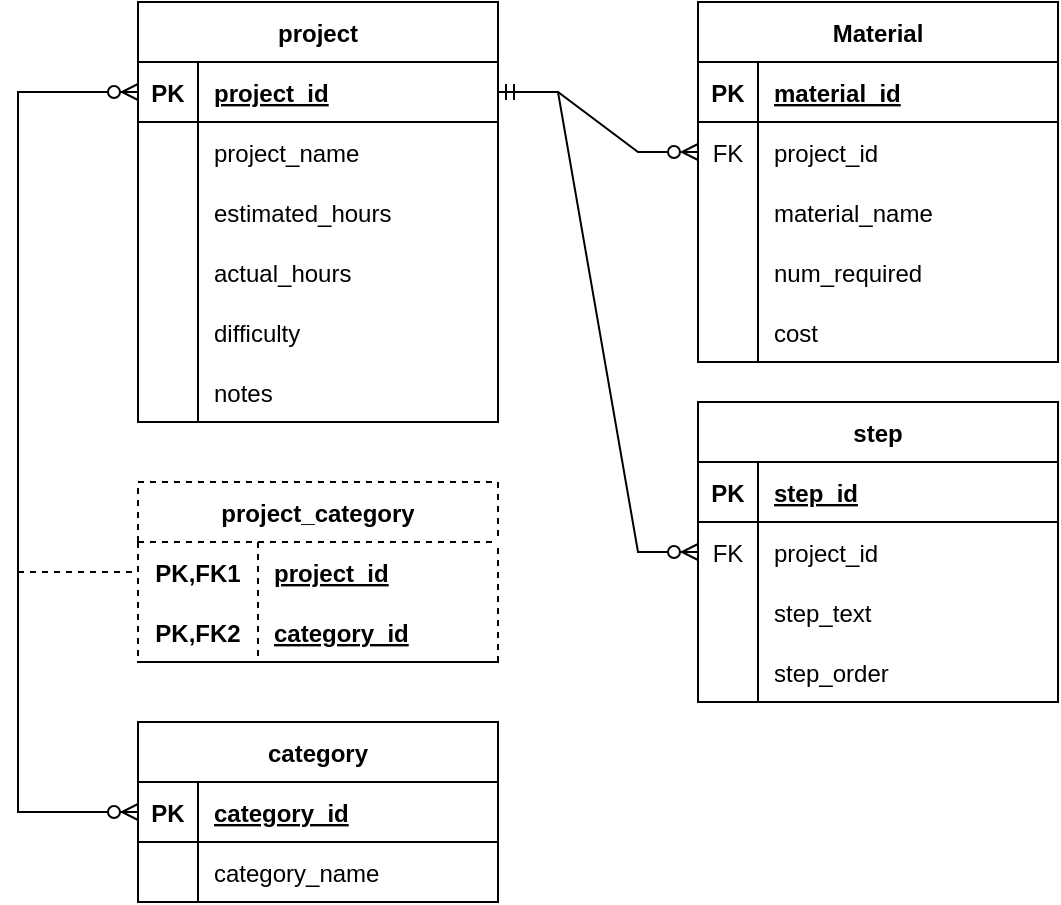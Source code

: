 <mxfile version="20.8.20" type="device"><diagram name="Page-1" id="AQ-mgQrNHwZHlL3vkAvc"><mxGraphModel dx="1050" dy="549" grid="1" gridSize="10" guides="1" tooltips="1" connect="1" arrows="1" fold="1" page="1" pageScale="1" pageWidth="850" pageHeight="1100" math="0" shadow="0"><root><mxCell id="0"/><mxCell id="1" parent="0"/><mxCell id="1QCMqC_AFHgWbISuXNUA-1" value="project" style="shape=table;startSize=30;container=1;collapsible=1;childLayout=tableLayout;fixedRows=1;rowLines=0;fontStyle=1;align=center;resizeLast=1;" vertex="1" parent="1"><mxGeometry x="80" y="40" width="180" height="210" as="geometry"/></mxCell><mxCell id="1QCMqC_AFHgWbISuXNUA-2" value="" style="shape=tableRow;horizontal=0;startSize=0;swimlaneHead=0;swimlaneBody=0;fillColor=none;collapsible=0;dropTarget=0;points=[[0,0.5],[1,0.5]];portConstraint=eastwest;top=0;left=0;right=0;bottom=1;" vertex="1" parent="1QCMqC_AFHgWbISuXNUA-1"><mxGeometry y="30" width="180" height="30" as="geometry"/></mxCell><mxCell id="1QCMqC_AFHgWbISuXNUA-3" value="PK" style="shape=partialRectangle;connectable=0;fillColor=none;top=0;left=0;bottom=0;right=0;fontStyle=1;overflow=hidden;" vertex="1" parent="1QCMqC_AFHgWbISuXNUA-2"><mxGeometry width="30" height="30" as="geometry"><mxRectangle width="30" height="30" as="alternateBounds"/></mxGeometry></mxCell><mxCell id="1QCMqC_AFHgWbISuXNUA-4" value="project_id" style="shape=partialRectangle;connectable=0;fillColor=none;top=0;left=0;bottom=0;right=0;align=left;spacingLeft=6;fontStyle=5;overflow=hidden;" vertex="1" parent="1QCMqC_AFHgWbISuXNUA-2"><mxGeometry x="30" width="150" height="30" as="geometry"><mxRectangle width="150" height="30" as="alternateBounds"/></mxGeometry></mxCell><mxCell id="1QCMqC_AFHgWbISuXNUA-5" value="" style="shape=tableRow;horizontal=0;startSize=0;swimlaneHead=0;swimlaneBody=0;fillColor=none;collapsible=0;dropTarget=0;points=[[0,0.5],[1,0.5]];portConstraint=eastwest;top=0;left=0;right=0;bottom=0;" vertex="1" parent="1QCMqC_AFHgWbISuXNUA-1"><mxGeometry y="60" width="180" height="30" as="geometry"/></mxCell><mxCell id="1QCMqC_AFHgWbISuXNUA-6" value="" style="shape=partialRectangle;connectable=0;fillColor=none;top=0;left=0;bottom=0;right=0;editable=1;overflow=hidden;" vertex="1" parent="1QCMqC_AFHgWbISuXNUA-5"><mxGeometry width="30" height="30" as="geometry"><mxRectangle width="30" height="30" as="alternateBounds"/></mxGeometry></mxCell><mxCell id="1QCMqC_AFHgWbISuXNUA-7" value="project_name" style="shape=partialRectangle;connectable=0;fillColor=none;top=0;left=0;bottom=0;right=0;align=left;spacingLeft=6;overflow=hidden;" vertex="1" parent="1QCMqC_AFHgWbISuXNUA-5"><mxGeometry x="30" width="150" height="30" as="geometry"><mxRectangle width="150" height="30" as="alternateBounds"/></mxGeometry></mxCell><mxCell id="1QCMqC_AFHgWbISuXNUA-8" value="" style="shape=tableRow;horizontal=0;startSize=0;swimlaneHead=0;swimlaneBody=0;fillColor=none;collapsible=0;dropTarget=0;points=[[0,0.5],[1,0.5]];portConstraint=eastwest;top=0;left=0;right=0;bottom=0;" vertex="1" parent="1QCMqC_AFHgWbISuXNUA-1"><mxGeometry y="90" width="180" height="30" as="geometry"/></mxCell><mxCell id="1QCMqC_AFHgWbISuXNUA-9" value="" style="shape=partialRectangle;connectable=0;fillColor=none;top=0;left=0;bottom=0;right=0;editable=1;overflow=hidden;" vertex="1" parent="1QCMqC_AFHgWbISuXNUA-8"><mxGeometry width="30" height="30" as="geometry"><mxRectangle width="30" height="30" as="alternateBounds"/></mxGeometry></mxCell><mxCell id="1QCMqC_AFHgWbISuXNUA-10" value="estimated_hours" style="shape=partialRectangle;connectable=0;fillColor=none;top=0;left=0;bottom=0;right=0;align=left;spacingLeft=6;overflow=hidden;" vertex="1" parent="1QCMqC_AFHgWbISuXNUA-8"><mxGeometry x="30" width="150" height="30" as="geometry"><mxRectangle width="150" height="30" as="alternateBounds"/></mxGeometry></mxCell><mxCell id="1QCMqC_AFHgWbISuXNUA-11" value="" style="shape=tableRow;horizontal=0;startSize=0;swimlaneHead=0;swimlaneBody=0;fillColor=none;collapsible=0;dropTarget=0;points=[[0,0.5],[1,0.5]];portConstraint=eastwest;top=0;left=0;right=0;bottom=0;" vertex="1" parent="1QCMqC_AFHgWbISuXNUA-1"><mxGeometry y="120" width="180" height="30" as="geometry"/></mxCell><mxCell id="1QCMqC_AFHgWbISuXNUA-12" value="" style="shape=partialRectangle;connectable=0;fillColor=none;top=0;left=0;bottom=0;right=0;editable=1;overflow=hidden;" vertex="1" parent="1QCMqC_AFHgWbISuXNUA-11"><mxGeometry width="30" height="30" as="geometry"><mxRectangle width="30" height="30" as="alternateBounds"/></mxGeometry></mxCell><mxCell id="1QCMqC_AFHgWbISuXNUA-13" value="actual_hours" style="shape=partialRectangle;connectable=0;fillColor=none;top=0;left=0;bottom=0;right=0;align=left;spacingLeft=6;overflow=hidden;" vertex="1" parent="1QCMqC_AFHgWbISuXNUA-11"><mxGeometry x="30" width="150" height="30" as="geometry"><mxRectangle width="150" height="30" as="alternateBounds"/></mxGeometry></mxCell><mxCell id="1QCMqC_AFHgWbISuXNUA-75" style="shape=tableRow;horizontal=0;startSize=0;swimlaneHead=0;swimlaneBody=0;fillColor=none;collapsible=0;dropTarget=0;points=[[0,0.5],[1,0.5]];portConstraint=eastwest;top=0;left=0;right=0;bottom=0;" vertex="1" parent="1QCMqC_AFHgWbISuXNUA-1"><mxGeometry y="150" width="180" height="30" as="geometry"/></mxCell><mxCell id="1QCMqC_AFHgWbISuXNUA-76" style="shape=partialRectangle;connectable=0;fillColor=none;top=0;left=0;bottom=0;right=0;editable=1;overflow=hidden;" vertex="1" parent="1QCMqC_AFHgWbISuXNUA-75"><mxGeometry width="30" height="30" as="geometry"><mxRectangle width="30" height="30" as="alternateBounds"/></mxGeometry></mxCell><mxCell id="1QCMqC_AFHgWbISuXNUA-77" value="difficulty" style="shape=partialRectangle;connectable=0;fillColor=none;top=0;left=0;bottom=0;right=0;align=left;spacingLeft=6;overflow=hidden;" vertex="1" parent="1QCMqC_AFHgWbISuXNUA-75"><mxGeometry x="30" width="150" height="30" as="geometry"><mxRectangle width="150" height="30" as="alternateBounds"/></mxGeometry></mxCell><mxCell id="1QCMqC_AFHgWbISuXNUA-72" style="shape=tableRow;horizontal=0;startSize=0;swimlaneHead=0;swimlaneBody=0;fillColor=none;collapsible=0;dropTarget=0;points=[[0,0.5],[1,0.5]];portConstraint=eastwest;top=0;left=0;right=0;bottom=0;" vertex="1" parent="1QCMqC_AFHgWbISuXNUA-1"><mxGeometry y="180" width="180" height="30" as="geometry"/></mxCell><mxCell id="1QCMqC_AFHgWbISuXNUA-73" style="shape=partialRectangle;connectable=0;fillColor=none;top=0;left=0;bottom=0;right=0;editable=1;overflow=hidden;" vertex="1" parent="1QCMqC_AFHgWbISuXNUA-72"><mxGeometry width="30" height="30" as="geometry"><mxRectangle width="30" height="30" as="alternateBounds"/></mxGeometry></mxCell><mxCell id="1QCMqC_AFHgWbISuXNUA-74" value="notes" style="shape=partialRectangle;connectable=0;fillColor=none;top=0;left=0;bottom=0;right=0;align=left;spacingLeft=6;overflow=hidden;" vertex="1" parent="1QCMqC_AFHgWbISuXNUA-72"><mxGeometry x="30" width="150" height="30" as="geometry"><mxRectangle width="150" height="30" as="alternateBounds"/></mxGeometry></mxCell><mxCell id="1QCMqC_AFHgWbISuXNUA-14" value="Material" style="shape=table;startSize=30;container=1;collapsible=1;childLayout=tableLayout;fixedRows=1;rowLines=0;fontStyle=1;align=center;resizeLast=1;" vertex="1" parent="1"><mxGeometry x="360" y="40" width="180" height="180" as="geometry"/></mxCell><mxCell id="1QCMqC_AFHgWbISuXNUA-15" value="" style="shape=tableRow;horizontal=0;startSize=0;swimlaneHead=0;swimlaneBody=0;fillColor=none;collapsible=0;dropTarget=0;points=[[0,0.5],[1,0.5]];portConstraint=eastwest;top=0;left=0;right=0;bottom=1;" vertex="1" parent="1QCMqC_AFHgWbISuXNUA-14"><mxGeometry y="30" width="180" height="30" as="geometry"/></mxCell><mxCell id="1QCMqC_AFHgWbISuXNUA-16" value="PK" style="shape=partialRectangle;connectable=0;fillColor=none;top=0;left=0;bottom=0;right=0;fontStyle=1;overflow=hidden;" vertex="1" parent="1QCMqC_AFHgWbISuXNUA-15"><mxGeometry width="30" height="30" as="geometry"><mxRectangle width="30" height="30" as="alternateBounds"/></mxGeometry></mxCell><mxCell id="1QCMqC_AFHgWbISuXNUA-17" value="material_id" style="shape=partialRectangle;connectable=0;fillColor=none;top=0;left=0;bottom=0;right=0;align=left;spacingLeft=6;fontStyle=5;overflow=hidden;" vertex="1" parent="1QCMqC_AFHgWbISuXNUA-15"><mxGeometry x="30" width="150" height="30" as="geometry"><mxRectangle width="150" height="30" as="alternateBounds"/></mxGeometry></mxCell><mxCell id="1QCMqC_AFHgWbISuXNUA-78" value="" style="shape=tableRow;horizontal=0;startSize=0;swimlaneHead=0;swimlaneBody=0;fillColor=none;collapsible=0;dropTarget=0;points=[[0,0.5],[1,0.5]];portConstraint=eastwest;top=0;left=0;right=0;bottom=0;" vertex="1" parent="1QCMqC_AFHgWbISuXNUA-14"><mxGeometry y="60" width="180" height="30" as="geometry"/></mxCell><mxCell id="1QCMqC_AFHgWbISuXNUA-79" value="FK" style="shape=partialRectangle;connectable=0;fillColor=none;top=0;left=0;bottom=0;right=0;fontStyle=0;overflow=hidden;" vertex="1" parent="1QCMqC_AFHgWbISuXNUA-78"><mxGeometry width="30" height="30" as="geometry"><mxRectangle width="30" height="30" as="alternateBounds"/></mxGeometry></mxCell><mxCell id="1QCMqC_AFHgWbISuXNUA-80" value="project_id" style="shape=partialRectangle;connectable=0;fillColor=none;top=0;left=0;bottom=0;right=0;align=left;spacingLeft=6;fontStyle=0;overflow=hidden;" vertex="1" parent="1QCMqC_AFHgWbISuXNUA-78"><mxGeometry x="30" width="150" height="30" as="geometry"><mxRectangle width="150" height="30" as="alternateBounds"/></mxGeometry></mxCell><mxCell id="1QCMqC_AFHgWbISuXNUA-18" value="" style="shape=tableRow;horizontal=0;startSize=0;swimlaneHead=0;swimlaneBody=0;fillColor=none;collapsible=0;dropTarget=0;points=[[0,0.5],[1,0.5]];portConstraint=eastwest;top=0;left=0;right=0;bottom=0;" vertex="1" parent="1QCMqC_AFHgWbISuXNUA-14"><mxGeometry y="90" width="180" height="30" as="geometry"/></mxCell><mxCell id="1QCMqC_AFHgWbISuXNUA-19" value="" style="shape=partialRectangle;connectable=0;fillColor=none;top=0;left=0;bottom=0;right=0;editable=1;overflow=hidden;" vertex="1" parent="1QCMqC_AFHgWbISuXNUA-18"><mxGeometry width="30" height="30" as="geometry"><mxRectangle width="30" height="30" as="alternateBounds"/></mxGeometry></mxCell><mxCell id="1QCMqC_AFHgWbISuXNUA-20" value="material_name" style="shape=partialRectangle;connectable=0;fillColor=none;top=0;left=0;bottom=0;right=0;align=left;spacingLeft=6;overflow=hidden;" vertex="1" parent="1QCMqC_AFHgWbISuXNUA-18"><mxGeometry x="30" width="150" height="30" as="geometry"><mxRectangle width="150" height="30" as="alternateBounds"/></mxGeometry></mxCell><mxCell id="1QCMqC_AFHgWbISuXNUA-21" value="" style="shape=tableRow;horizontal=0;startSize=0;swimlaneHead=0;swimlaneBody=0;fillColor=none;collapsible=0;dropTarget=0;points=[[0,0.5],[1,0.5]];portConstraint=eastwest;top=0;left=0;right=0;bottom=0;" vertex="1" parent="1QCMqC_AFHgWbISuXNUA-14"><mxGeometry y="120" width="180" height="30" as="geometry"/></mxCell><mxCell id="1QCMqC_AFHgWbISuXNUA-22" value="" style="shape=partialRectangle;connectable=0;fillColor=none;top=0;left=0;bottom=0;right=0;editable=1;overflow=hidden;" vertex="1" parent="1QCMqC_AFHgWbISuXNUA-21"><mxGeometry width="30" height="30" as="geometry"><mxRectangle width="30" height="30" as="alternateBounds"/></mxGeometry></mxCell><mxCell id="1QCMqC_AFHgWbISuXNUA-23" value="num_required" style="shape=partialRectangle;connectable=0;fillColor=none;top=0;left=0;bottom=0;right=0;align=left;spacingLeft=6;overflow=hidden;" vertex="1" parent="1QCMqC_AFHgWbISuXNUA-21"><mxGeometry x="30" width="150" height="30" as="geometry"><mxRectangle width="150" height="30" as="alternateBounds"/></mxGeometry></mxCell><mxCell id="1QCMqC_AFHgWbISuXNUA-24" value="" style="shape=tableRow;horizontal=0;startSize=0;swimlaneHead=0;swimlaneBody=0;fillColor=none;collapsible=0;dropTarget=0;points=[[0,0.5],[1,0.5]];portConstraint=eastwest;top=0;left=0;right=0;bottom=0;" vertex="1" parent="1QCMqC_AFHgWbISuXNUA-14"><mxGeometry y="150" width="180" height="30" as="geometry"/></mxCell><mxCell id="1QCMqC_AFHgWbISuXNUA-25" value="" style="shape=partialRectangle;connectable=0;fillColor=none;top=0;left=0;bottom=0;right=0;editable=1;overflow=hidden;" vertex="1" parent="1QCMqC_AFHgWbISuXNUA-24"><mxGeometry width="30" height="30" as="geometry"><mxRectangle width="30" height="30" as="alternateBounds"/></mxGeometry></mxCell><mxCell id="1QCMqC_AFHgWbISuXNUA-26" value="cost" style="shape=partialRectangle;connectable=0;fillColor=none;top=0;left=0;bottom=0;right=0;align=left;spacingLeft=6;overflow=hidden;" vertex="1" parent="1QCMqC_AFHgWbISuXNUA-24"><mxGeometry x="30" width="150" height="30" as="geometry"><mxRectangle width="150" height="30" as="alternateBounds"/></mxGeometry></mxCell><mxCell id="1QCMqC_AFHgWbISuXNUA-27" value="step" style="shape=table;startSize=30;container=1;collapsible=1;childLayout=tableLayout;fixedRows=1;rowLines=0;fontStyle=1;align=center;resizeLast=1;" vertex="1" parent="1"><mxGeometry x="360" y="240" width="180" height="150" as="geometry"/></mxCell><mxCell id="1QCMqC_AFHgWbISuXNUA-28" value="" style="shape=tableRow;horizontal=0;startSize=0;swimlaneHead=0;swimlaneBody=0;fillColor=none;collapsible=0;dropTarget=0;points=[[0,0.5],[1,0.5]];portConstraint=eastwest;top=0;left=0;right=0;bottom=1;" vertex="1" parent="1QCMqC_AFHgWbISuXNUA-27"><mxGeometry y="30" width="180" height="30" as="geometry"/></mxCell><mxCell id="1QCMqC_AFHgWbISuXNUA-29" value="PK" style="shape=partialRectangle;connectable=0;fillColor=none;top=0;left=0;bottom=0;right=0;fontStyle=1;overflow=hidden;" vertex="1" parent="1QCMqC_AFHgWbISuXNUA-28"><mxGeometry width="30" height="30" as="geometry"><mxRectangle width="30" height="30" as="alternateBounds"/></mxGeometry></mxCell><mxCell id="1QCMqC_AFHgWbISuXNUA-30" value="step_id" style="shape=partialRectangle;connectable=0;fillColor=none;top=0;left=0;bottom=0;right=0;align=left;spacingLeft=6;fontStyle=5;overflow=hidden;" vertex="1" parent="1QCMqC_AFHgWbISuXNUA-28"><mxGeometry x="30" width="150" height="30" as="geometry"><mxRectangle width="150" height="30" as="alternateBounds"/></mxGeometry></mxCell><mxCell id="1QCMqC_AFHgWbISuXNUA-81" value="" style="shape=tableRow;horizontal=0;startSize=0;swimlaneHead=0;swimlaneBody=0;fillColor=none;collapsible=0;dropTarget=0;points=[[0,0.5],[1,0.5]];portConstraint=eastwest;top=0;left=0;right=0;bottom=0;" vertex="1" parent="1QCMqC_AFHgWbISuXNUA-27"><mxGeometry y="60" width="180" height="30" as="geometry"/></mxCell><mxCell id="1QCMqC_AFHgWbISuXNUA-82" value="FK" style="shape=partialRectangle;connectable=0;fillColor=none;top=0;left=0;bottom=0;right=0;fontStyle=0;overflow=hidden;" vertex="1" parent="1QCMqC_AFHgWbISuXNUA-81"><mxGeometry width="30" height="30" as="geometry"><mxRectangle width="30" height="30" as="alternateBounds"/></mxGeometry></mxCell><mxCell id="1QCMqC_AFHgWbISuXNUA-83" value="project_id" style="shape=partialRectangle;connectable=0;fillColor=none;top=0;left=0;bottom=0;right=0;align=left;spacingLeft=6;fontStyle=0;overflow=hidden;" vertex="1" parent="1QCMqC_AFHgWbISuXNUA-81"><mxGeometry x="30" width="150" height="30" as="geometry"><mxRectangle width="150" height="30" as="alternateBounds"/></mxGeometry></mxCell><mxCell id="1QCMqC_AFHgWbISuXNUA-31" value="" style="shape=tableRow;horizontal=0;startSize=0;swimlaneHead=0;swimlaneBody=0;fillColor=none;collapsible=0;dropTarget=0;points=[[0,0.5],[1,0.5]];portConstraint=eastwest;top=0;left=0;right=0;bottom=0;" vertex="1" parent="1QCMqC_AFHgWbISuXNUA-27"><mxGeometry y="90" width="180" height="30" as="geometry"/></mxCell><mxCell id="1QCMqC_AFHgWbISuXNUA-32" value="" style="shape=partialRectangle;connectable=0;fillColor=none;top=0;left=0;bottom=0;right=0;editable=1;overflow=hidden;" vertex="1" parent="1QCMqC_AFHgWbISuXNUA-31"><mxGeometry width="30" height="30" as="geometry"><mxRectangle width="30" height="30" as="alternateBounds"/></mxGeometry></mxCell><mxCell id="1QCMqC_AFHgWbISuXNUA-33" value="step_text" style="shape=partialRectangle;connectable=0;fillColor=none;top=0;left=0;bottom=0;right=0;align=left;spacingLeft=6;overflow=hidden;" vertex="1" parent="1QCMqC_AFHgWbISuXNUA-31"><mxGeometry x="30" width="150" height="30" as="geometry"><mxRectangle width="150" height="30" as="alternateBounds"/></mxGeometry></mxCell><mxCell id="1QCMqC_AFHgWbISuXNUA-34" value="" style="shape=tableRow;horizontal=0;startSize=0;swimlaneHead=0;swimlaneBody=0;fillColor=none;collapsible=0;dropTarget=0;points=[[0,0.5],[1,0.5]];portConstraint=eastwest;top=0;left=0;right=0;bottom=0;" vertex="1" parent="1QCMqC_AFHgWbISuXNUA-27"><mxGeometry y="120" width="180" height="30" as="geometry"/></mxCell><mxCell id="1QCMqC_AFHgWbISuXNUA-35" value="" style="shape=partialRectangle;connectable=0;fillColor=none;top=0;left=0;bottom=0;right=0;editable=1;overflow=hidden;" vertex="1" parent="1QCMqC_AFHgWbISuXNUA-34"><mxGeometry width="30" height="30" as="geometry"><mxRectangle width="30" height="30" as="alternateBounds"/></mxGeometry></mxCell><mxCell id="1QCMqC_AFHgWbISuXNUA-36" value="step_order" style="shape=partialRectangle;connectable=0;fillColor=none;top=0;left=0;bottom=0;right=0;align=left;spacingLeft=6;overflow=hidden;" vertex="1" parent="1QCMqC_AFHgWbISuXNUA-34"><mxGeometry x="30" width="150" height="30" as="geometry"><mxRectangle width="150" height="30" as="alternateBounds"/></mxGeometry></mxCell><mxCell id="1QCMqC_AFHgWbISuXNUA-40" value="category" style="shape=table;startSize=30;container=1;collapsible=1;childLayout=tableLayout;fixedRows=1;rowLines=0;fontStyle=1;align=center;resizeLast=1;" vertex="1" parent="1"><mxGeometry x="80" y="400" width="180" height="90" as="geometry"/></mxCell><mxCell id="1QCMqC_AFHgWbISuXNUA-41" value="" style="shape=tableRow;horizontal=0;startSize=0;swimlaneHead=0;swimlaneBody=0;fillColor=none;collapsible=0;dropTarget=0;points=[[0,0.5],[1,0.5]];portConstraint=eastwest;top=0;left=0;right=0;bottom=1;" vertex="1" parent="1QCMqC_AFHgWbISuXNUA-40"><mxGeometry y="30" width="180" height="30" as="geometry"/></mxCell><mxCell id="1QCMqC_AFHgWbISuXNUA-42" value="PK" style="shape=partialRectangle;connectable=0;fillColor=none;top=0;left=0;bottom=0;right=0;fontStyle=1;overflow=hidden;" vertex="1" parent="1QCMqC_AFHgWbISuXNUA-41"><mxGeometry width="30" height="30" as="geometry"><mxRectangle width="30" height="30" as="alternateBounds"/></mxGeometry></mxCell><mxCell id="1QCMqC_AFHgWbISuXNUA-43" value="category_id" style="shape=partialRectangle;connectable=0;fillColor=none;top=0;left=0;bottom=0;right=0;align=left;spacingLeft=6;fontStyle=5;overflow=hidden;" vertex="1" parent="1QCMqC_AFHgWbISuXNUA-41"><mxGeometry x="30" width="150" height="30" as="geometry"><mxRectangle width="150" height="30" as="alternateBounds"/></mxGeometry></mxCell><mxCell id="1QCMqC_AFHgWbISuXNUA-44" value="" style="shape=tableRow;horizontal=0;startSize=0;swimlaneHead=0;swimlaneBody=0;fillColor=none;collapsible=0;dropTarget=0;points=[[0,0.5],[1,0.5]];portConstraint=eastwest;top=0;left=0;right=0;bottom=0;" vertex="1" parent="1QCMqC_AFHgWbISuXNUA-40"><mxGeometry y="60" width="180" height="30" as="geometry"/></mxCell><mxCell id="1QCMqC_AFHgWbISuXNUA-45" value="" style="shape=partialRectangle;connectable=0;fillColor=none;top=0;left=0;bottom=0;right=0;editable=1;overflow=hidden;" vertex="1" parent="1QCMqC_AFHgWbISuXNUA-44"><mxGeometry width="30" height="30" as="geometry"><mxRectangle width="30" height="30" as="alternateBounds"/></mxGeometry></mxCell><mxCell id="1QCMqC_AFHgWbISuXNUA-46" value="category_name" style="shape=partialRectangle;connectable=0;fillColor=none;top=0;left=0;bottom=0;right=0;align=left;spacingLeft=6;overflow=hidden;" vertex="1" parent="1QCMqC_AFHgWbISuXNUA-44"><mxGeometry x="30" width="150" height="30" as="geometry"><mxRectangle width="150" height="30" as="alternateBounds"/></mxGeometry></mxCell><mxCell id="1QCMqC_AFHgWbISuXNUA-53" value="project_category" style="shape=table;startSize=30;container=1;collapsible=1;childLayout=tableLayout;fixedRows=1;rowLines=0;fontStyle=1;align=center;resizeLast=1;dashed=1;" vertex="1" parent="1"><mxGeometry x="80" y="280" width="180" height="90" as="geometry"/></mxCell><mxCell id="1QCMqC_AFHgWbISuXNUA-54" value="" style="shape=tableRow;horizontal=0;startSize=0;swimlaneHead=0;swimlaneBody=0;fillColor=none;collapsible=0;dropTarget=0;points=[[0,0.5],[1,0.5]];portConstraint=eastwest;top=0;left=0;right=0;bottom=0;" vertex="1" parent="1QCMqC_AFHgWbISuXNUA-53"><mxGeometry y="30" width="180" height="30" as="geometry"/></mxCell><mxCell id="1QCMqC_AFHgWbISuXNUA-55" value="PK,FK1" style="shape=partialRectangle;connectable=0;fillColor=none;top=0;left=0;bottom=0;right=0;fontStyle=1;overflow=hidden;" vertex="1" parent="1QCMqC_AFHgWbISuXNUA-54"><mxGeometry width="60" height="30" as="geometry"><mxRectangle width="60" height="30" as="alternateBounds"/></mxGeometry></mxCell><mxCell id="1QCMqC_AFHgWbISuXNUA-56" value="project_id" style="shape=partialRectangle;connectable=0;fillColor=none;top=0;left=0;bottom=0;right=0;align=left;spacingLeft=6;fontStyle=5;overflow=hidden;" vertex="1" parent="1QCMqC_AFHgWbISuXNUA-54"><mxGeometry x="60" width="120" height="30" as="geometry"><mxRectangle width="120" height="30" as="alternateBounds"/></mxGeometry></mxCell><mxCell id="1QCMqC_AFHgWbISuXNUA-57" value="" style="shape=tableRow;horizontal=0;startSize=0;swimlaneHead=0;swimlaneBody=0;fillColor=none;collapsible=0;dropTarget=0;points=[[0,0.5],[1,0.5]];portConstraint=eastwest;top=0;left=0;right=0;bottom=1;" vertex="1" parent="1QCMqC_AFHgWbISuXNUA-53"><mxGeometry y="60" width="180" height="30" as="geometry"/></mxCell><mxCell id="1QCMqC_AFHgWbISuXNUA-58" value="PK,FK2" style="shape=partialRectangle;connectable=0;fillColor=none;top=0;left=0;bottom=0;right=0;fontStyle=1;overflow=hidden;" vertex="1" parent="1QCMqC_AFHgWbISuXNUA-57"><mxGeometry width="60" height="30" as="geometry"><mxRectangle width="60" height="30" as="alternateBounds"/></mxGeometry></mxCell><mxCell id="1QCMqC_AFHgWbISuXNUA-59" value="category_id" style="shape=partialRectangle;connectable=0;fillColor=none;top=0;left=0;bottom=0;right=0;align=left;spacingLeft=6;fontStyle=5;overflow=hidden;" vertex="1" parent="1QCMqC_AFHgWbISuXNUA-57"><mxGeometry x="60" width="120" height="30" as="geometry"><mxRectangle width="120" height="30" as="alternateBounds"/></mxGeometry></mxCell><mxCell id="1QCMqC_AFHgWbISuXNUA-84" value="" style="edgeStyle=elbowEdgeStyle;fontSize=12;html=1;endArrow=ERzeroToMany;endFill=1;startArrow=ERzeroToMany;rounded=0;" edge="1" parent="1" source="1QCMqC_AFHgWbISuXNUA-41" target="1QCMqC_AFHgWbISuXNUA-2"><mxGeometry width="100" height="100" relative="1" as="geometry"><mxPoint x="20" y="510" as="sourcePoint"/><mxPoint x="50" y="100" as="targetPoint"/><Array as="points"><mxPoint x="20" y="310"/></Array></mxGeometry></mxCell><mxCell id="1QCMqC_AFHgWbISuXNUA-85" value="" style="endArrow=none;html=1;rounded=0;dashed=1;" edge="1" parent="1" target="1QCMqC_AFHgWbISuXNUA-53"><mxGeometry relative="1" as="geometry"><mxPoint x="20" y="325" as="sourcePoint"/><mxPoint x="570" y="520" as="targetPoint"/></mxGeometry></mxCell><mxCell id="1QCMqC_AFHgWbISuXNUA-86" value="" style="edgeStyle=entityRelationEdgeStyle;fontSize=12;html=1;endArrow=ERmandOne;endFill=0;rounded=0;startArrow=ERzeroToMany;startFill=0;" edge="1" parent="1" source="1QCMqC_AFHgWbISuXNUA-78" target="1QCMqC_AFHgWbISuXNUA-2"><mxGeometry width="100" height="100" relative="1" as="geometry"><mxPoint x="300" y="540" as="sourcePoint"/><mxPoint x="400" y="440" as="targetPoint"/></mxGeometry></mxCell><mxCell id="1QCMqC_AFHgWbISuXNUA-87" value="" style="edgeStyle=entityRelationEdgeStyle;fontSize=12;html=1;endArrow=ERzeroToMany;endFill=1;rounded=0;startArrow=ERmandOne;startFill=0;" edge="1" parent="1" source="1QCMqC_AFHgWbISuXNUA-2" target="1QCMqC_AFHgWbISuXNUA-81"><mxGeometry width="100" height="100" relative="1" as="geometry"><mxPoint x="290" y="160" as="sourcePoint"/><mxPoint x="300" y="320" as="targetPoint"/></mxGeometry></mxCell></root></mxGraphModel></diagram></mxfile>